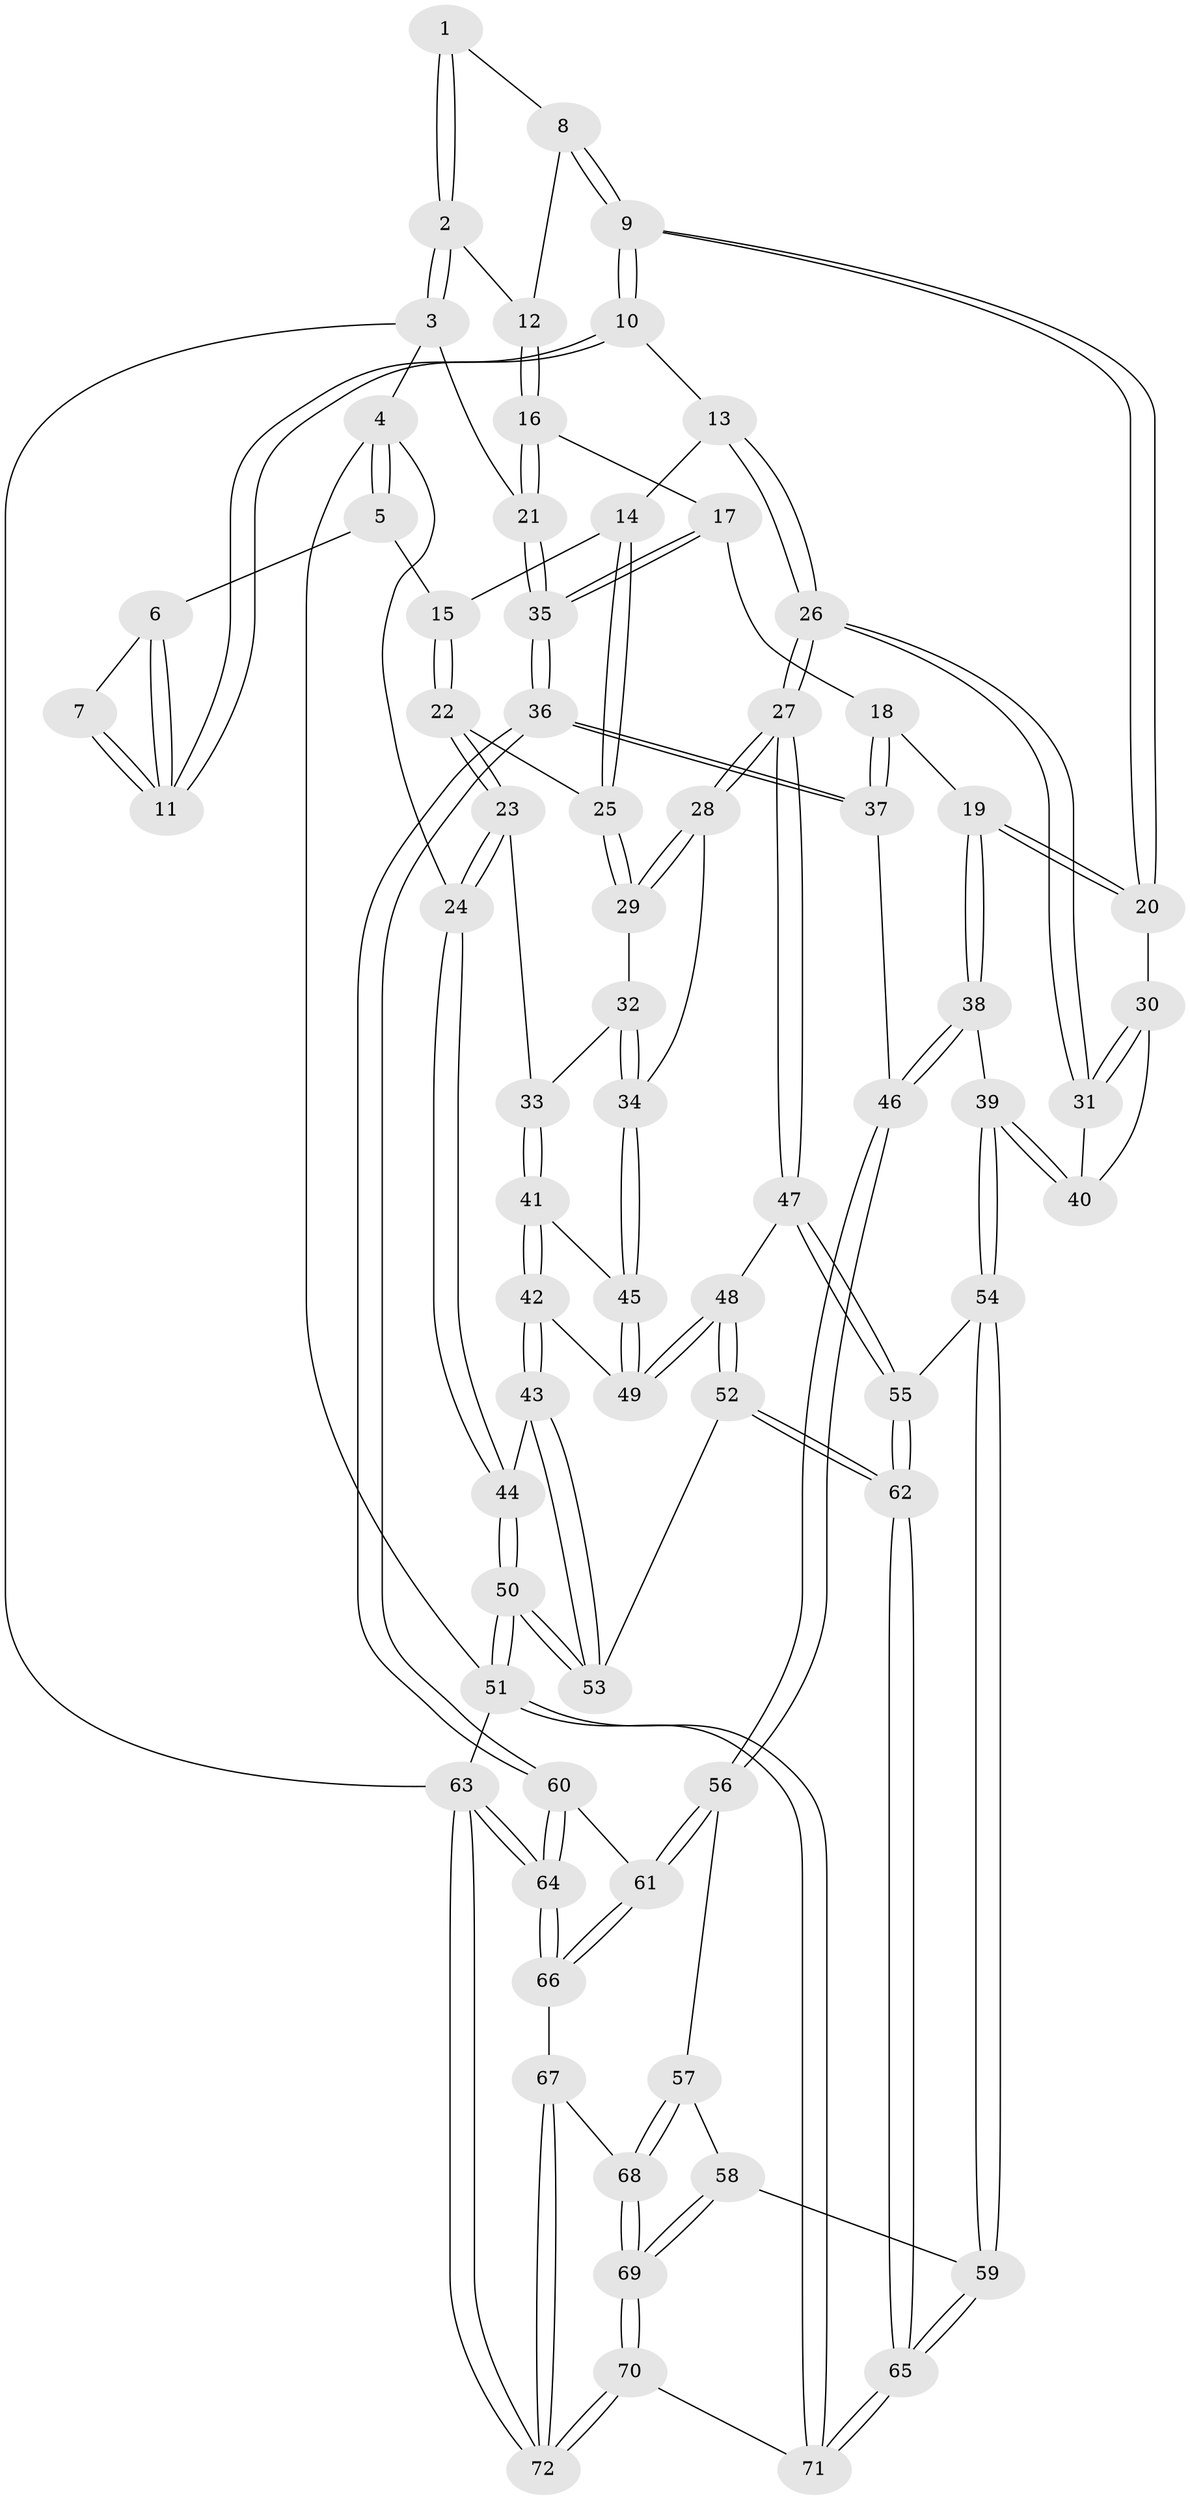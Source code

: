 // Generated by graph-tools (version 1.1) at 2025/00/03/09/25 05:00:32]
// undirected, 72 vertices, 177 edges
graph export_dot {
graph [start="1"]
  node [color=gray90,style=filled];
  1 [pos="+0.7040712541060493+0"];
  2 [pos="+1+0"];
  3 [pos="+1+0"];
  4 [pos="+0+0"];
  5 [pos="+0.15225258421598611+0"];
  6 [pos="+0.22041924390181092+0"];
  7 [pos="+0.6261443047285358+0"];
  8 [pos="+0.7460659066167408+0"];
  9 [pos="+0.6782843983643615+0.24147531015334836"];
  10 [pos="+0.5308951893888656+0.1746477137997653"];
  11 [pos="+0.5326645425100586+0.14063137408404056"];
  12 [pos="+0.8688945678831755+0.0966713924620498"];
  13 [pos="+0.4759348023982723+0.19417544186055472"];
  14 [pos="+0.35121658406271683+0.14464321794416918"];
  15 [pos="+0.1835161547007678+0"];
  16 [pos="+0.8863397293889783+0.13531765041926822"];
  17 [pos="+0.8915192626471664+0.24689930814973018"];
  18 [pos="+0.7877788508846475+0.2647395526138621"];
  19 [pos="+0.726263998189492+0.2632184276004449"];
  20 [pos="+0.6819610043566641+0.24593290899620818"];
  21 [pos="+1+0"];
  22 [pos="+0.1358100816398069+0.2099233007143367"];
  23 [pos="+0.029456272849863643+0.2814324328817202"];
  24 [pos="+0+0.27292066234088"];
  25 [pos="+0.25155058669652536+0.2866587631854084"];
  26 [pos="+0.39255622589197275+0.41902129623637335"];
  27 [pos="+0.38193280237039295+0.427055966123764"];
  28 [pos="+0.265745571698049+0.3193335064417039"];
  29 [pos="+0.25598697541677196+0.3023902458740714"];
  30 [pos="+0.6351843385097734+0.3158137225997126"];
  31 [pos="+0.3989866214488047+0.4187442390605802"];
  32 [pos="+0.12581822475163437+0.3562805269278488"];
  33 [pos="+0.08492787121796587+0.3531113160574631"];
  34 [pos="+0.18101305266332726+0.3988532379843514"];
  35 [pos="+1+0.3652287174861637"];
  36 [pos="+1+0.46296021969522577"];
  37 [pos="+0.8276833894106956+0.5149764381066286"];
  38 [pos="+0.7245710188696124+0.4614570609914539"];
  39 [pos="+0.6270542626430451+0.5046466571286798"];
  40 [pos="+0.5971508474533964+0.4546346270322042"];
  41 [pos="+0.09068132251046193+0.41349867493813824"];
  42 [pos="+0.08054225761861633+0.48355036412628166"];
  43 [pos="+0.06598891953227025+0.49424656421095164"];
  44 [pos="+0+0.45328390723894063"];
  45 [pos="+0.17891031138038677+0.41141495451003746"];
  46 [pos="+0.8204839454269599+0.5184729092811162"];
  47 [pos="+0.36101384000409625+0.5007598428943973"];
  48 [pos="+0.21460521656635367+0.5015552720118456"];
  49 [pos="+0.19761620579434094+0.49225491212889794"];
  50 [pos="+0+1"];
  51 [pos="+0+1"];
  52 [pos="+0.12957558201290892+0.657298029491557"];
  53 [pos="+0.08797285002981531+0.6709940864115439"];
  54 [pos="+0.6150535131602504+0.5771734583933132"];
  55 [pos="+0.3729450061266355+0.5419048872172024"];
  56 [pos="+0.75396453685578+0.652156787754414"];
  57 [pos="+0.6597921136924313+0.6569914240196979"];
  58 [pos="+0.6584058835007905+0.6567844177710074"];
  59 [pos="+0.6491118233351578+0.6486021365471127"];
  60 [pos="+1+0.5119831934307194"];
  61 [pos="+0.8149665320798577+0.7043736722418019"];
  62 [pos="+0.35695761631105044+0.6822301946341867"];
  63 [pos="+1+1"];
  64 [pos="+1+0.7450088702900223"];
  65 [pos="+0.36979060133699476+0.7186253539847434"];
  66 [pos="+0.8248191262638478+0.7331781060161301"];
  67 [pos="+0.8325966338177837+0.8423929852420545"];
  68 [pos="+0.7219340746535728+0.8394550496921872"];
  69 [pos="+0.5345814189483794+0.9231234663185739"];
  70 [pos="+0.45071484939872014+1"];
  71 [pos="+0.3765169724526975+1"];
  72 [pos="+1+1"];
  1 -- 2;
  1 -- 2;
  1 -- 8;
  2 -- 3;
  2 -- 3;
  2 -- 12;
  3 -- 4;
  3 -- 21;
  3 -- 63;
  4 -- 5;
  4 -- 5;
  4 -- 24;
  4 -- 51;
  5 -- 6;
  5 -- 15;
  6 -- 7;
  6 -- 11;
  6 -- 11;
  7 -- 11;
  7 -- 11;
  8 -- 9;
  8 -- 9;
  8 -- 12;
  9 -- 10;
  9 -- 10;
  9 -- 20;
  9 -- 20;
  10 -- 11;
  10 -- 11;
  10 -- 13;
  12 -- 16;
  12 -- 16;
  13 -- 14;
  13 -- 26;
  13 -- 26;
  14 -- 15;
  14 -- 25;
  14 -- 25;
  15 -- 22;
  15 -- 22;
  16 -- 17;
  16 -- 21;
  16 -- 21;
  17 -- 18;
  17 -- 35;
  17 -- 35;
  18 -- 19;
  18 -- 37;
  18 -- 37;
  19 -- 20;
  19 -- 20;
  19 -- 38;
  19 -- 38;
  20 -- 30;
  21 -- 35;
  21 -- 35;
  22 -- 23;
  22 -- 23;
  22 -- 25;
  23 -- 24;
  23 -- 24;
  23 -- 33;
  24 -- 44;
  24 -- 44;
  25 -- 29;
  25 -- 29;
  26 -- 27;
  26 -- 27;
  26 -- 31;
  26 -- 31;
  27 -- 28;
  27 -- 28;
  27 -- 47;
  27 -- 47;
  28 -- 29;
  28 -- 29;
  28 -- 34;
  29 -- 32;
  30 -- 31;
  30 -- 31;
  30 -- 40;
  31 -- 40;
  32 -- 33;
  32 -- 34;
  32 -- 34;
  33 -- 41;
  33 -- 41;
  34 -- 45;
  34 -- 45;
  35 -- 36;
  35 -- 36;
  36 -- 37;
  36 -- 37;
  36 -- 60;
  36 -- 60;
  37 -- 46;
  38 -- 39;
  38 -- 46;
  38 -- 46;
  39 -- 40;
  39 -- 40;
  39 -- 54;
  39 -- 54;
  41 -- 42;
  41 -- 42;
  41 -- 45;
  42 -- 43;
  42 -- 43;
  42 -- 49;
  43 -- 44;
  43 -- 53;
  43 -- 53;
  44 -- 50;
  44 -- 50;
  45 -- 49;
  45 -- 49;
  46 -- 56;
  46 -- 56;
  47 -- 48;
  47 -- 55;
  47 -- 55;
  48 -- 49;
  48 -- 49;
  48 -- 52;
  48 -- 52;
  50 -- 51;
  50 -- 51;
  50 -- 53;
  50 -- 53;
  51 -- 71;
  51 -- 71;
  51 -- 63;
  52 -- 53;
  52 -- 62;
  52 -- 62;
  54 -- 55;
  54 -- 59;
  54 -- 59;
  55 -- 62;
  55 -- 62;
  56 -- 57;
  56 -- 61;
  56 -- 61;
  57 -- 58;
  57 -- 68;
  57 -- 68;
  58 -- 59;
  58 -- 69;
  58 -- 69;
  59 -- 65;
  59 -- 65;
  60 -- 61;
  60 -- 64;
  60 -- 64;
  61 -- 66;
  61 -- 66;
  62 -- 65;
  62 -- 65;
  63 -- 64;
  63 -- 64;
  63 -- 72;
  63 -- 72;
  64 -- 66;
  64 -- 66;
  65 -- 71;
  65 -- 71;
  66 -- 67;
  67 -- 68;
  67 -- 72;
  67 -- 72;
  68 -- 69;
  68 -- 69;
  69 -- 70;
  69 -- 70;
  70 -- 71;
  70 -- 72;
  70 -- 72;
}
